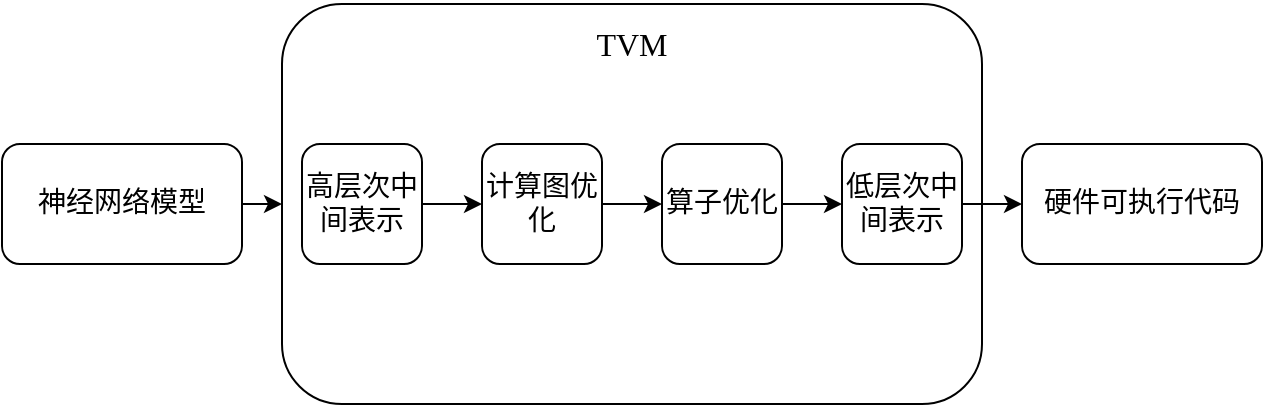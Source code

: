<mxfile version="14.5.1" type="device"><diagram id="UyYFEXYC26C-QjQeyq49" name="Page-1"><mxGraphModel dx="942" dy="739" grid="1" gridSize="10" guides="1" tooltips="1" connect="1" arrows="1" fold="1" page="1" pageScale="1" pageWidth="850" pageHeight="1100" math="0" shadow="0"><root><mxCell id="0"/><mxCell id="1" parent="0"/><mxCell id="SwUHNR3YPlUZC8DjeWH6-9" style="edgeStyle=orthogonalEdgeStyle;rounded=0;orthogonalLoop=1;jettySize=auto;html=1;exitX=1;exitY=0.5;exitDx=0;exitDy=0;entryX=0;entryY=0.5;entryDx=0;entryDy=0;" edge="1" parent="1" source="SwUHNR3YPlUZC8DjeWH6-1" target="SwUHNR3YPlUZC8DjeWH6-2"><mxGeometry relative="1" as="geometry"/></mxCell><mxCell id="SwUHNR3YPlUZC8DjeWH6-1" value="&lt;font face=&quot;simsun&quot; style=&quot;font-size: 14px&quot;&gt;神经网络模型&lt;/font&gt;" style="rounded=1;whiteSpace=wrap;html=1;" vertex="1" parent="1"><mxGeometry x="30" y="290" width="120" height="60" as="geometry"/></mxCell><mxCell id="SwUHNR3YPlUZC8DjeWH6-2" value="" style="rounded=1;whiteSpace=wrap;html=1;" vertex="1" parent="1"><mxGeometry x="170" y="220" width="350" height="200" as="geometry"/></mxCell><mxCell id="SwUHNR3YPlUZC8DjeWH6-10" style="edgeStyle=orthogonalEdgeStyle;rounded=0;orthogonalLoop=1;jettySize=auto;html=1;exitX=1;exitY=0.5;exitDx=0;exitDy=0;" edge="1" parent="1" source="SwUHNR3YPlUZC8DjeWH6-3" target="SwUHNR3YPlUZC8DjeWH6-4"><mxGeometry relative="1" as="geometry"/></mxCell><mxCell id="SwUHNR3YPlUZC8DjeWH6-3" value="&lt;font face=&quot;simsun&quot; style=&quot;font-size: 14px&quot;&gt;高层次中间表示&lt;/font&gt;" style="rounded=1;whiteSpace=wrap;html=1;" vertex="1" parent="1"><mxGeometry x="180" y="290" width="60" height="60" as="geometry"/></mxCell><mxCell id="SwUHNR3YPlUZC8DjeWH6-11" style="edgeStyle=orthogonalEdgeStyle;rounded=0;orthogonalLoop=1;jettySize=auto;html=1;exitX=1;exitY=0.5;exitDx=0;exitDy=0;entryX=0;entryY=0.5;entryDx=0;entryDy=0;" edge="1" parent="1" source="SwUHNR3YPlUZC8DjeWH6-4" target="SwUHNR3YPlUZC8DjeWH6-5"><mxGeometry relative="1" as="geometry"/></mxCell><mxCell id="SwUHNR3YPlUZC8DjeWH6-4" value="&lt;font style=&quot;font-size: 14px&quot; face=&quot;simsun&quot;&gt;计算图优化&lt;/font&gt;" style="rounded=1;whiteSpace=wrap;html=1;" vertex="1" parent="1"><mxGeometry x="270" y="290" width="60" height="60" as="geometry"/></mxCell><mxCell id="SwUHNR3YPlUZC8DjeWH6-12" style="edgeStyle=orthogonalEdgeStyle;rounded=0;orthogonalLoop=1;jettySize=auto;html=1;exitX=1;exitY=0.5;exitDx=0;exitDy=0;entryX=0;entryY=0.5;entryDx=0;entryDy=0;" edge="1" parent="1" source="SwUHNR3YPlUZC8DjeWH6-5" target="SwUHNR3YPlUZC8DjeWH6-6"><mxGeometry relative="1" as="geometry"/></mxCell><mxCell id="SwUHNR3YPlUZC8DjeWH6-5" value="&lt;font face=&quot;simsun&quot; style=&quot;font-size: 14px&quot;&gt;算子优化&lt;/font&gt;" style="rounded=1;whiteSpace=wrap;html=1;" vertex="1" parent="1"><mxGeometry x="360" y="290" width="60" height="60" as="geometry"/></mxCell><mxCell id="SwUHNR3YPlUZC8DjeWH6-13" style="edgeStyle=orthogonalEdgeStyle;rounded=0;orthogonalLoop=1;jettySize=auto;html=1;exitX=1;exitY=0.5;exitDx=0;exitDy=0;entryX=0;entryY=0.5;entryDx=0;entryDy=0;" edge="1" parent="1" source="SwUHNR3YPlUZC8DjeWH6-6" target="SwUHNR3YPlUZC8DjeWH6-7"><mxGeometry relative="1" as="geometry"/></mxCell><mxCell id="SwUHNR3YPlUZC8DjeWH6-6" value="&lt;font face=&quot;simsun&quot; style=&quot;font-size: 14px&quot;&gt;低层次中间表示&lt;/font&gt;" style="rounded=1;whiteSpace=wrap;html=1;" vertex="1" parent="1"><mxGeometry x="450" y="290" width="60" height="60" as="geometry"/></mxCell><mxCell id="SwUHNR3YPlUZC8DjeWH6-7" value="&lt;font face=&quot;simsun&quot; style=&quot;font-size: 14px&quot;&gt;硬件可执行代码&lt;/font&gt;" style="rounded=1;whiteSpace=wrap;html=1;" vertex="1" parent="1"><mxGeometry x="540" y="290" width="120" height="60" as="geometry"/></mxCell><mxCell id="SwUHNR3YPlUZC8DjeWH6-8" value="&lt;pre&gt;&lt;font style=&quot;font-size: 16px&quot; face=&quot;Times New Roman&quot;&gt;TVM&lt;/font&gt;&lt;/pre&gt;" style="text;html=1;strokeColor=none;fillColor=none;align=center;verticalAlign=middle;whiteSpace=wrap;rounded=0;" vertex="1" parent="1"><mxGeometry x="325" y="230" width="40" height="20" as="geometry"/></mxCell></root></mxGraphModel></diagram></mxfile>